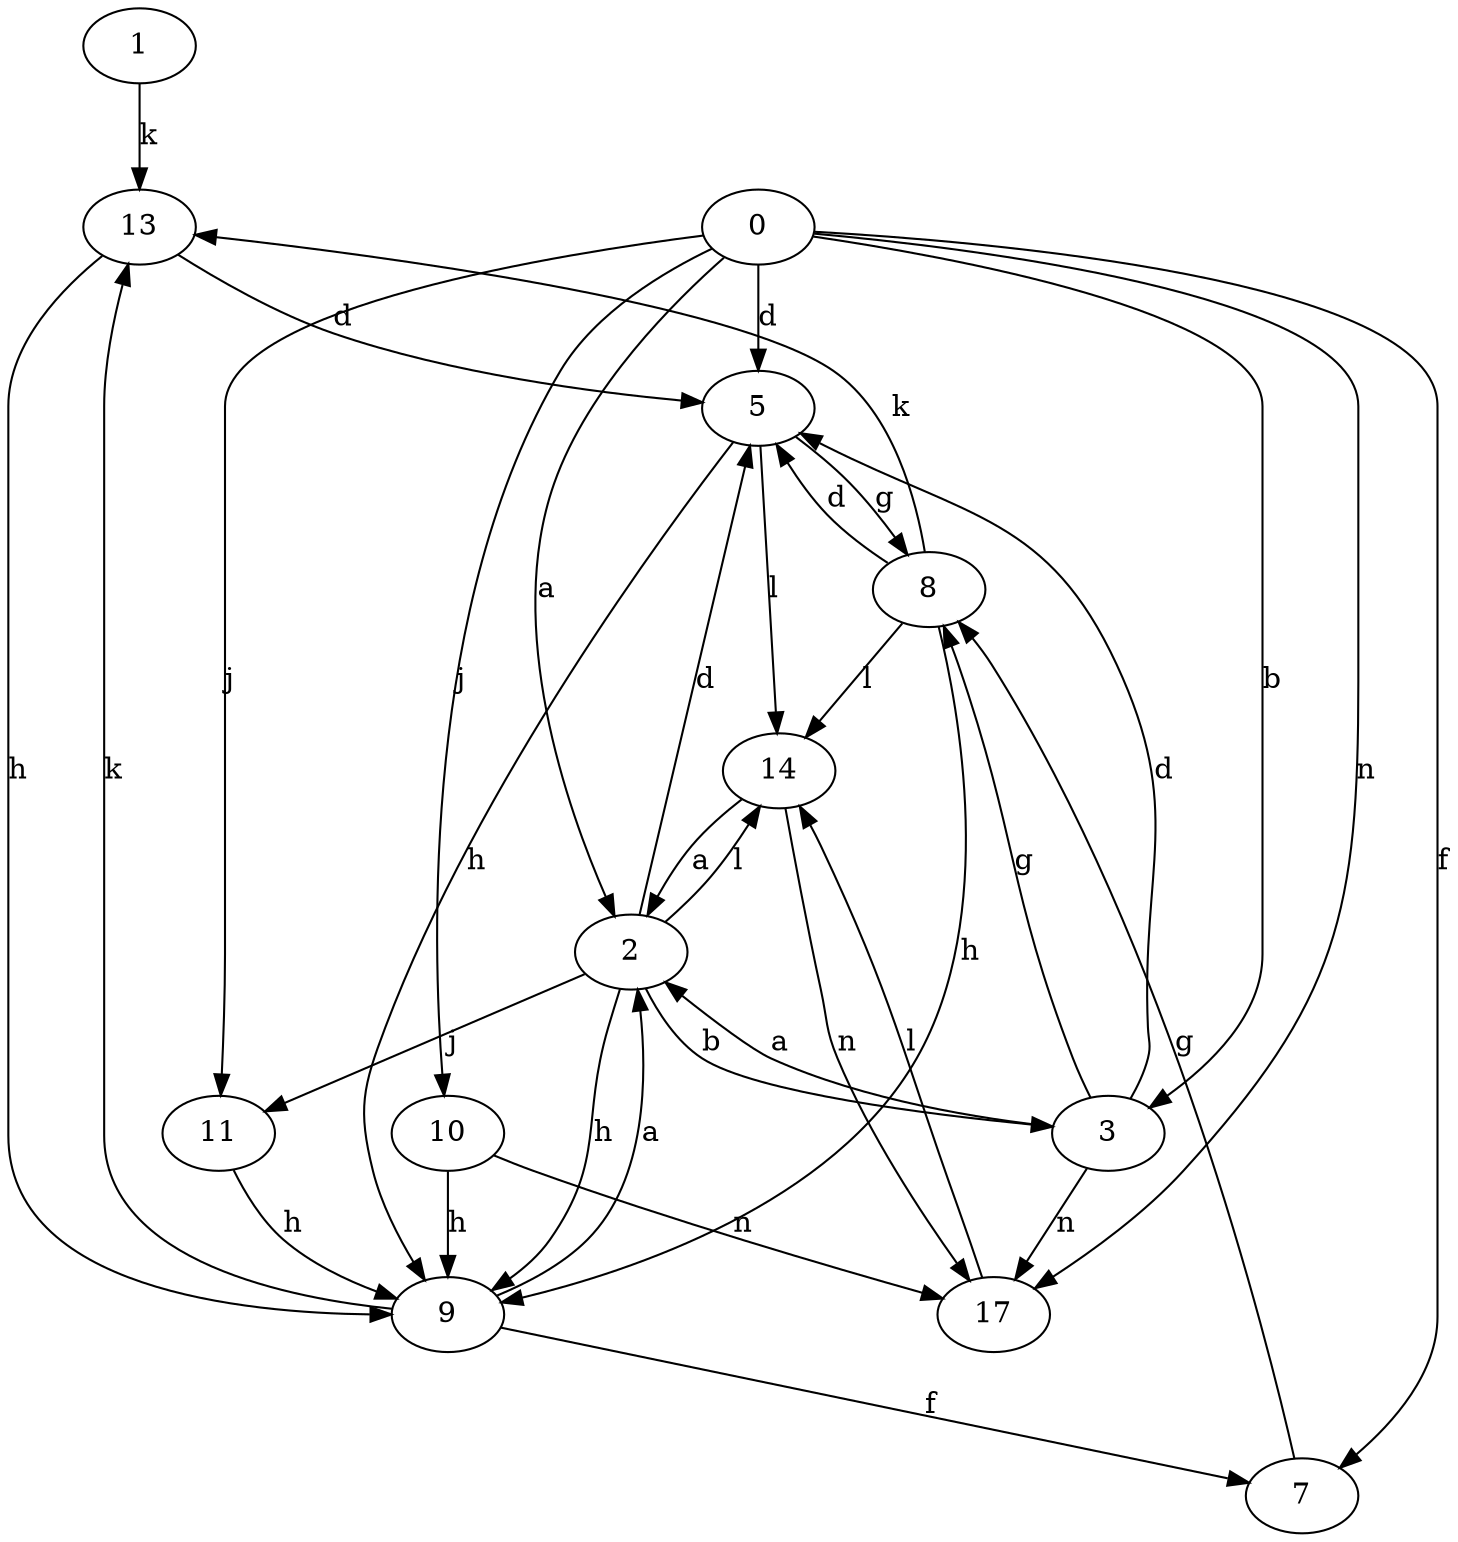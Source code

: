 strict digraph  {
1;
2;
3;
5;
7;
0;
8;
9;
10;
11;
13;
14;
17;
1 -> 13  [label=k];
2 -> 3  [label=b];
2 -> 5  [label=d];
2 -> 9  [label=h];
2 -> 11  [label=j];
2 -> 14  [label=l];
3 -> 2  [label=a];
3 -> 5  [label=d];
3 -> 8  [label=g];
3 -> 17  [label=n];
5 -> 8  [label=g];
5 -> 9  [label=h];
5 -> 14  [label=l];
7 -> 8  [label=g];
0 -> 2  [label=a];
0 -> 3  [label=b];
0 -> 5  [label=d];
0 -> 7  [label=f];
0 -> 10  [label=j];
0 -> 11  [label=j];
0 -> 17  [label=n];
8 -> 5  [label=d];
8 -> 9  [label=h];
8 -> 13  [label=k];
8 -> 14  [label=l];
9 -> 2  [label=a];
9 -> 7  [label=f];
9 -> 13  [label=k];
10 -> 9  [label=h];
10 -> 17  [label=n];
11 -> 9  [label=h];
13 -> 5  [label=d];
13 -> 9  [label=h];
14 -> 2  [label=a];
14 -> 17  [label=n];
17 -> 14  [label=l];
}
